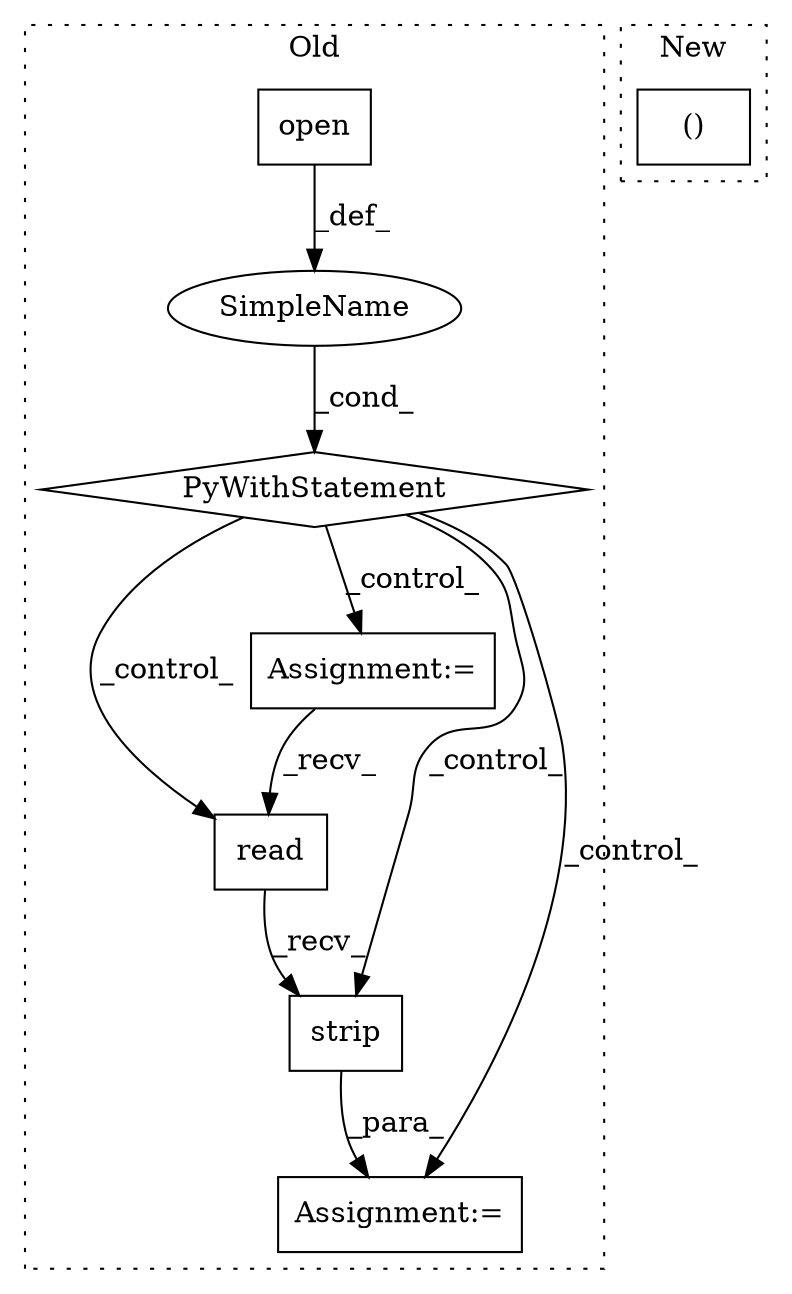 digraph G {
subgraph cluster0 {
1 [label="read" a="32" s="1216" l="6" shape="box"];
3 [label="Assignment:=" a="7" s="1195" l="1" shape="box"];
4 [label="Assignment:=" a="7" s="1213" l="1" shape="box"];
5 [label="SimpleName" a="42" s="" l="" shape="ellipse"];
6 [label="PyWithStatement" a="104" s="1139,1180" l="10,2" shape="diamond"];
7 [label="open" a="32" s="1149,1179" l="5,1" shape="box"];
8 [label="strip" a="32" s="1223" l="7" shape="box"];
label = "Old";
style="dotted";
}
subgraph cluster1 {
2 [label="()" a="106" s="1628" l="23" shape="box"];
label = "New";
style="dotted";
}
1 -> 8 [label="_recv_"];
3 -> 1 [label="_recv_"];
5 -> 6 [label="_cond_"];
6 -> 4 [label="_control_"];
6 -> 1 [label="_control_"];
6 -> 3 [label="_control_"];
6 -> 8 [label="_control_"];
7 -> 5 [label="_def_"];
8 -> 4 [label="_para_"];
}